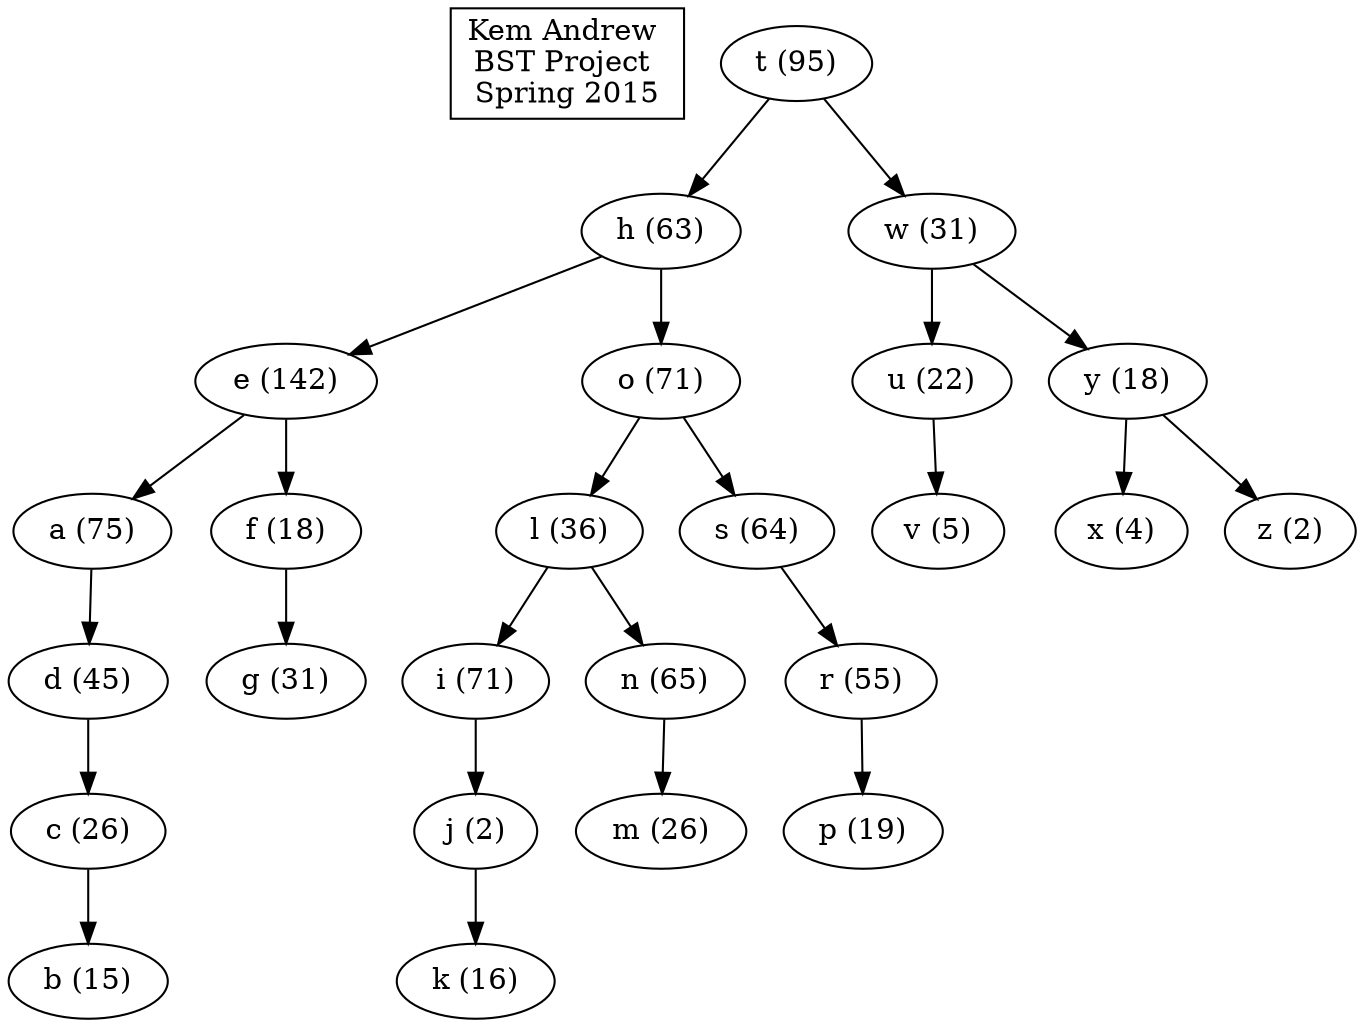// Kem Andrew 
// File created by C++ BST Project 
digraph { 
name[shape = box, label = "Kem Andrew \nBST Project \nSpring 2015"]; 
nodea[label="a (75)"]
nodeb[label="b (15)"]
nodec[label="c (26)"]
noded[label="d (45)"]
nodee[label="e (142)"]
nodef[label="f (18)"]
nodeg[label="g (31)"]
nodeh[label="h (63)"]
nodei[label="i (71)"]
nodej[label="j (2)"]
nodek[label="k (16)"]
nodel[label="l (36)"]
nodem[label="m (26)"]
noden[label="n (65)"]
nodeo[label="o (71)"]
nodep[label="p (19)"]
noder[label="r (55)"]
nodes[label="s (64)"]
nodet[label="t (95)"]
nodeu[label="u (22)"]
nodev[label="v (5)"]
nodew[label="w (31)"]
nodex[label="x (4)"]
nodey[label="y (18)"]
nodez[label="z (2)"]
nodet->nodeh
nodet->nodew
nodeh->nodee
nodeh->nodeo
nodee->nodea
nodee->nodef
nodea->noded
noded->nodec
nodec->nodeb
nodef->nodeg
nodeo->nodel
nodeo->nodes
nodel->nodei
nodel->noden
nodei->nodej
nodej->nodek
noden->nodem
nodes->noder
noder->nodep
nodew->nodeu
nodew->nodey
nodeu->nodev
nodey->nodex
nodey->nodez
} 
